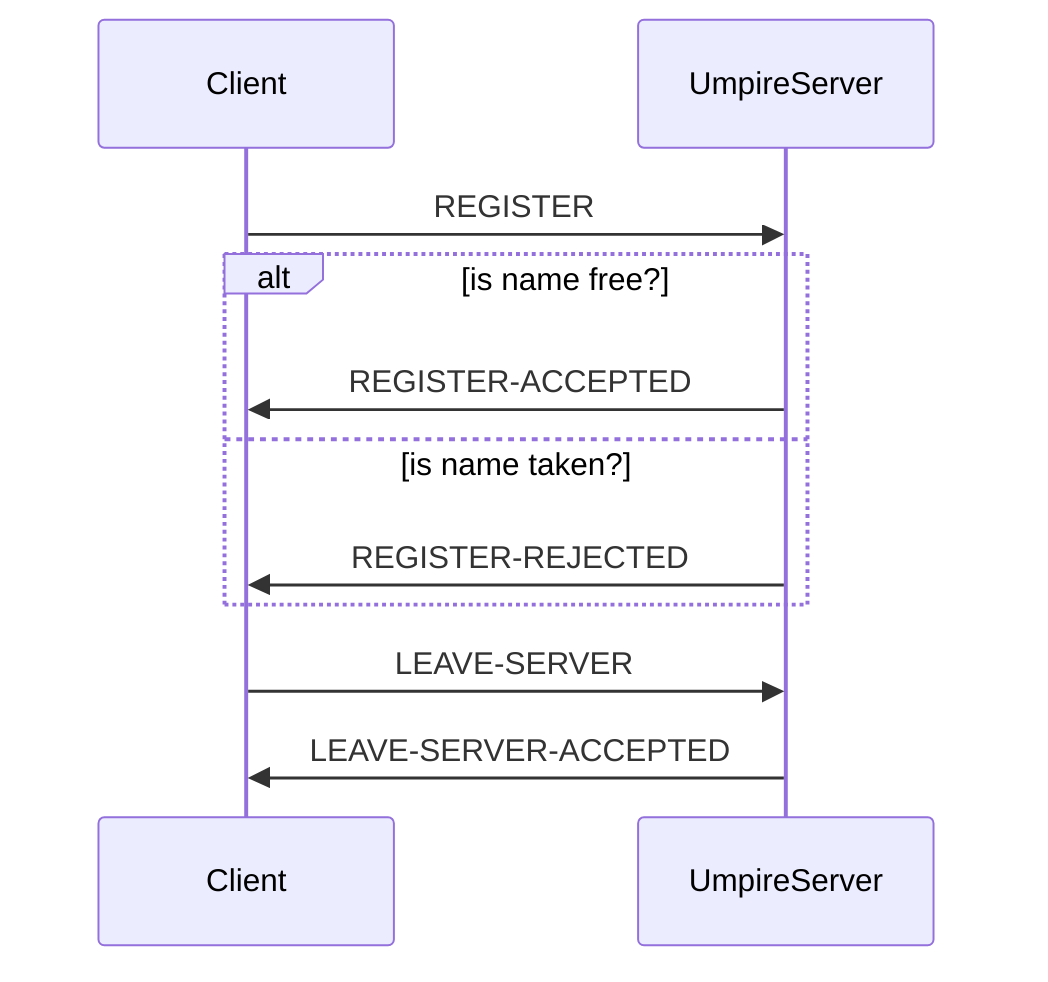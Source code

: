 sequenceDiagram
  participant Client
	participant UmpireServer
  Client->>UmpireServer: REGISTER
	alt is name free?
    UmpireServer->>Client: REGISTER-ACCEPTED
  else is name taken?
    UmpireServer->>Client: REGISTER-REJECTED
  end
  Client->>UmpireServer: LEAVE-SERVER
  UmpireServer->>Client: LEAVE-SERVER-ACCEPTED